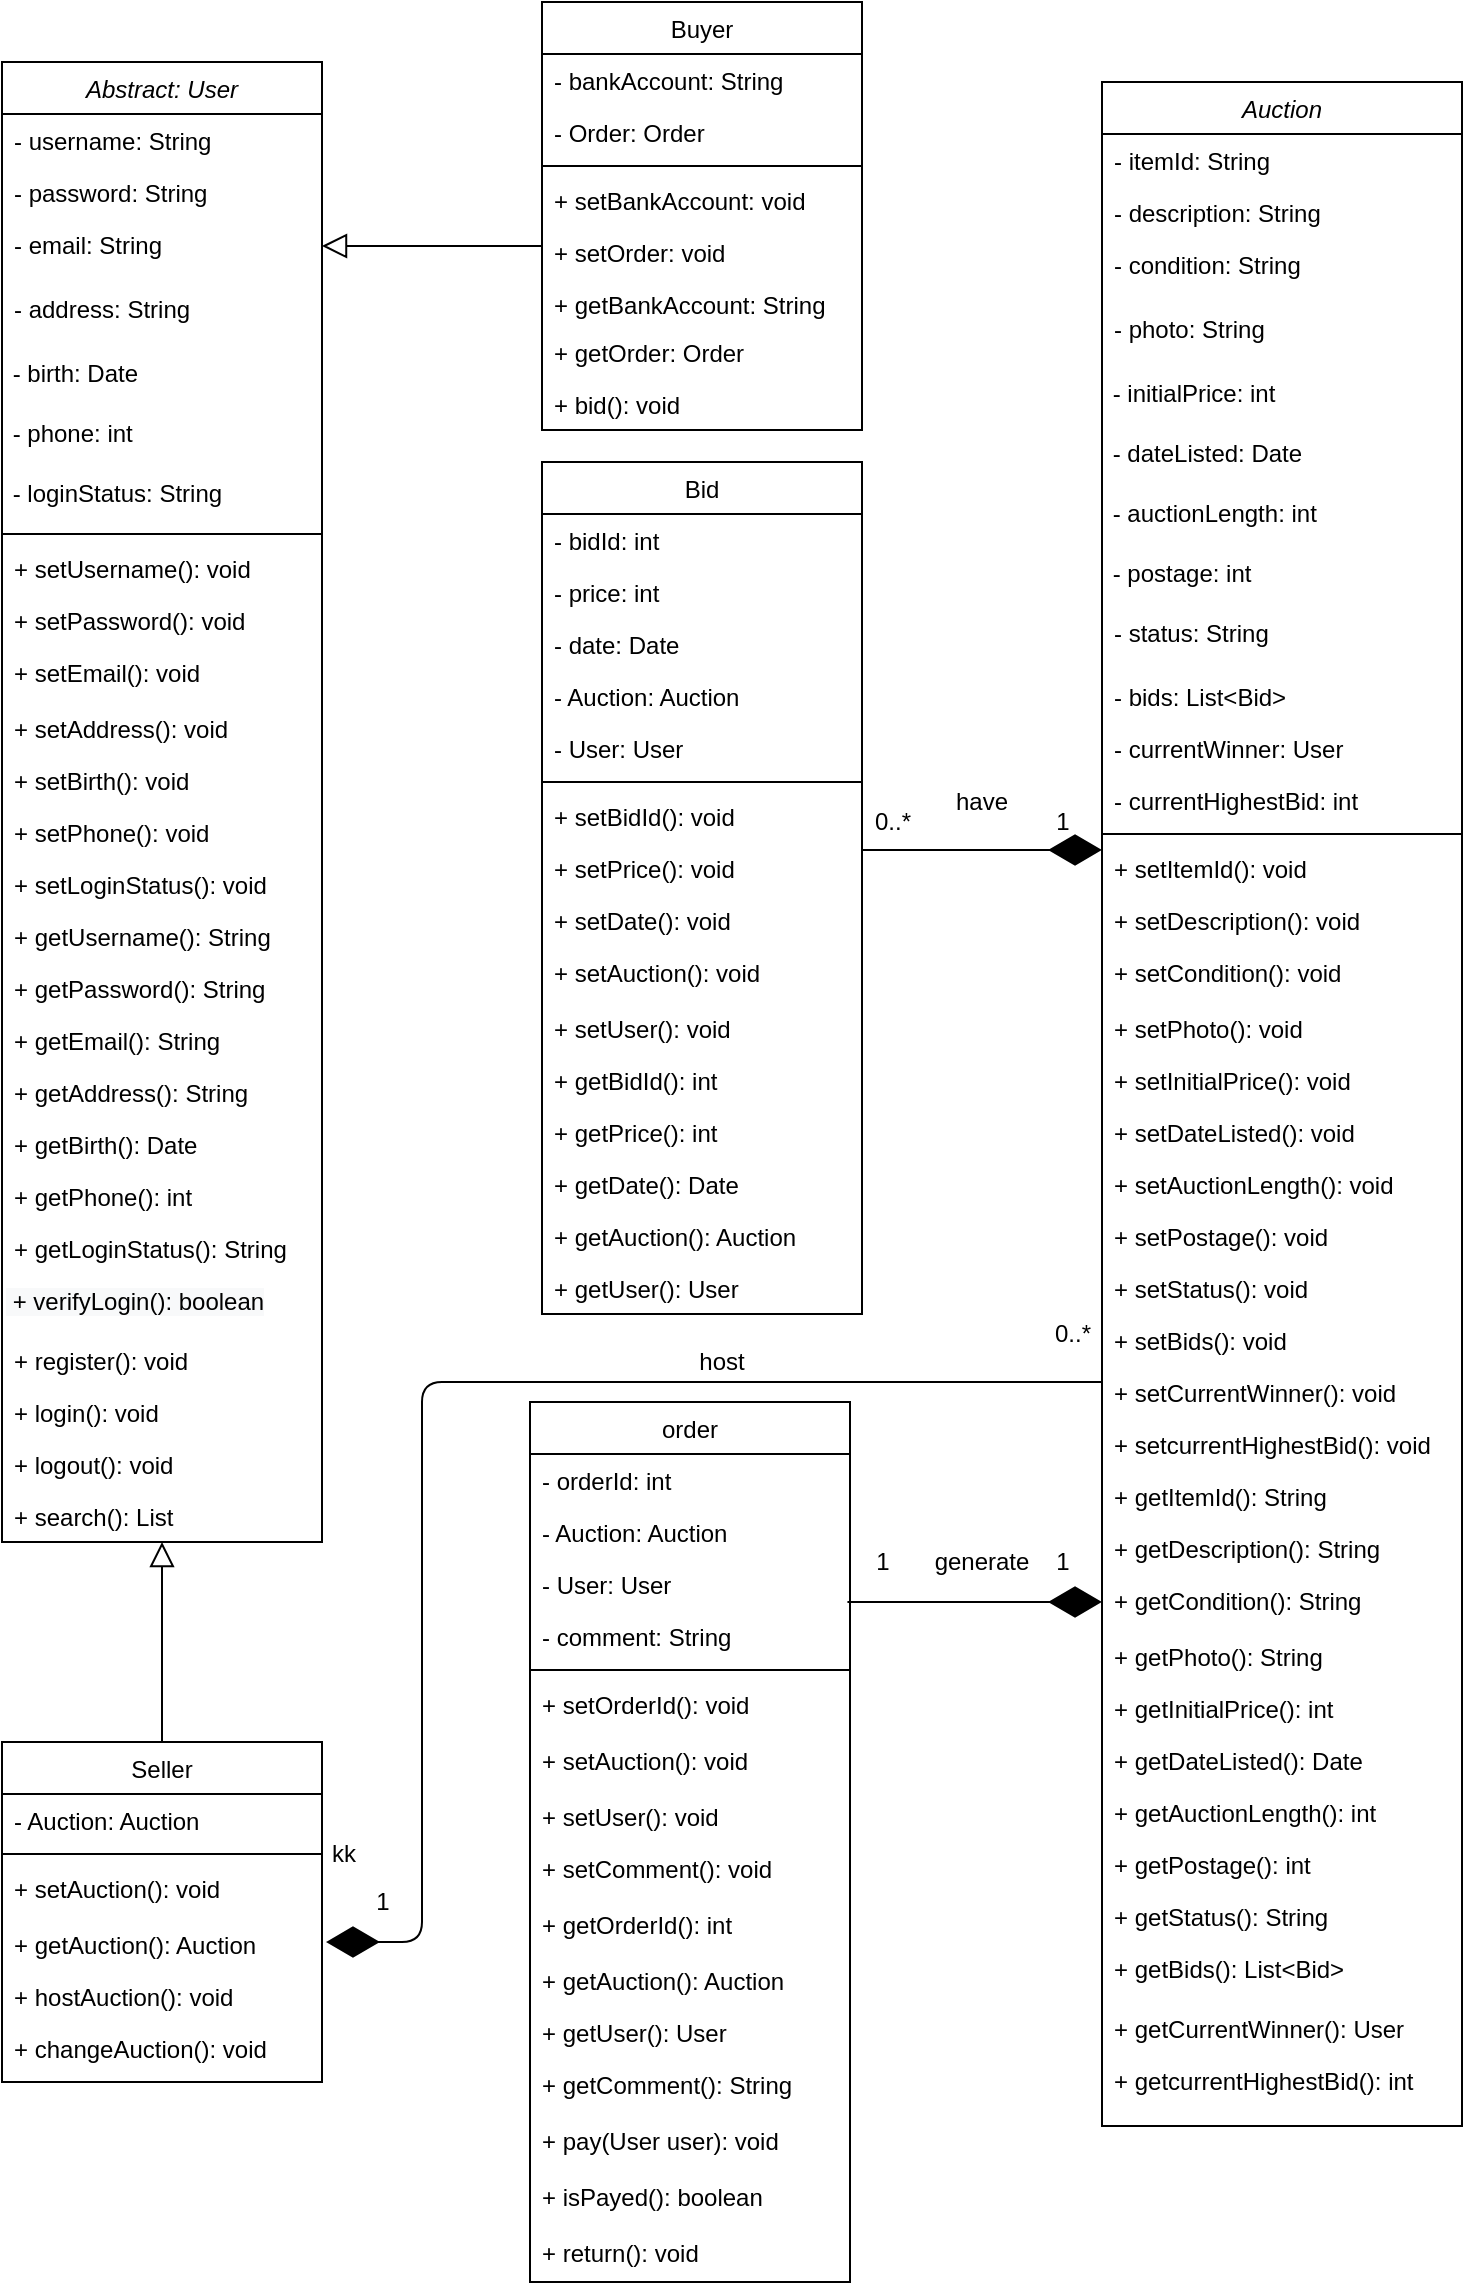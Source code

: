 <mxfile version="13.9.9" type="github">
  <diagram id="C5RBs43oDa-KdzZeNtuy" name="Page-1">
    <mxGraphModel dx="2106" dy="1016" grid="1" gridSize="10" guides="1" tooltips="1" connect="1" arrows="1" fold="1" page="1" pageScale="1" pageWidth="827" pageHeight="1169" math="0" shadow="0">
      <root>
        <mxCell id="WIyWlLk6GJQsqaUBKTNV-0" />
        <mxCell id="WIyWlLk6GJQsqaUBKTNV-1" parent="WIyWlLk6GJQsqaUBKTNV-0" />
        <mxCell id="zkfFHV4jXpPFQw0GAbJ--0" value="Abstract: User" style="swimlane;fontStyle=2;align=center;verticalAlign=top;childLayout=stackLayout;horizontal=1;startSize=26;horizontalStack=0;resizeParent=1;resizeLast=0;collapsible=1;marginBottom=0;rounded=0;shadow=0;strokeWidth=1;" parent="WIyWlLk6GJQsqaUBKTNV-1" vertex="1">
          <mxGeometry x="70" y="50" width="160" height="740" as="geometry">
            <mxRectangle x="170" y="10" width="160" height="26" as="alternateBounds" />
          </mxGeometry>
        </mxCell>
        <mxCell id="zkfFHV4jXpPFQw0GAbJ--1" value="- username: String" style="text;align=left;verticalAlign=top;spacingLeft=4;spacingRight=4;overflow=hidden;rotatable=0;points=[[0,0.5],[1,0.5]];portConstraint=eastwest;" parent="zkfFHV4jXpPFQw0GAbJ--0" vertex="1">
          <mxGeometry y="26" width="160" height="26" as="geometry" />
        </mxCell>
        <mxCell id="zkfFHV4jXpPFQw0GAbJ--2" value="- password: String&#xa;" style="text;align=left;verticalAlign=top;spacingLeft=4;spacingRight=4;overflow=hidden;rotatable=0;points=[[0,0.5],[1,0.5]];portConstraint=eastwest;rounded=0;shadow=0;html=0;" parent="zkfFHV4jXpPFQw0GAbJ--0" vertex="1">
          <mxGeometry y="52" width="160" height="26" as="geometry" />
        </mxCell>
        <mxCell id="zkfFHV4jXpPFQw0GAbJ--3" value="- email: String" style="text;align=left;verticalAlign=top;spacingLeft=4;spacingRight=4;overflow=hidden;rotatable=0;points=[[0,0.5],[1,0.5]];portConstraint=eastwest;rounded=0;shadow=0;html=0;" parent="zkfFHV4jXpPFQw0GAbJ--0" vertex="1">
          <mxGeometry y="78" width="160" height="32" as="geometry" />
        </mxCell>
        <mxCell id="UwclA6iGlrnQya75xPqY-3" value="- address: String" style="text;align=left;verticalAlign=top;spacingLeft=4;spacingRight=4;overflow=hidden;rotatable=0;points=[[0,0.5],[1,0.5]];portConstraint=eastwest;rounded=0;shadow=0;html=0;" parent="zkfFHV4jXpPFQw0GAbJ--0" vertex="1">
          <mxGeometry y="110" width="160" height="32" as="geometry" />
        </mxCell>
        <mxCell id="UwclA6iGlrnQya75xPqY-2" value="&lt;font face=&quot;helvetica&quot;&gt;&amp;nbsp;- birth: Date&lt;/font&gt;" style="text;whiteSpace=wrap;html=1;" parent="zkfFHV4jXpPFQw0GAbJ--0" vertex="1">
          <mxGeometry y="142" width="160" height="30" as="geometry" />
        </mxCell>
        <mxCell id="UwclA6iGlrnQya75xPqY-4" value="&lt;font face=&quot;helvetica&quot;&gt;&amp;nbsp;- phone: int&lt;/font&gt;" style="text;whiteSpace=wrap;html=1;" parent="zkfFHV4jXpPFQw0GAbJ--0" vertex="1">
          <mxGeometry y="172" width="160" height="30" as="geometry" />
        </mxCell>
        <mxCell id="UwclA6iGlrnQya75xPqY-90" value="&lt;font face=&quot;helvetica&quot;&gt;&amp;nbsp;- loginStatus: String&lt;/font&gt;" style="text;whiteSpace=wrap;html=1;" parent="zkfFHV4jXpPFQw0GAbJ--0" vertex="1">
          <mxGeometry y="202" width="160" height="30" as="geometry" />
        </mxCell>
        <mxCell id="zkfFHV4jXpPFQw0GAbJ--4" value="" style="line;html=1;strokeWidth=1;align=left;verticalAlign=middle;spacingTop=-1;spacingLeft=3;spacingRight=3;rotatable=0;labelPosition=right;points=[];portConstraint=eastwest;" parent="zkfFHV4jXpPFQw0GAbJ--0" vertex="1">
          <mxGeometry y="232" width="160" height="8" as="geometry" />
        </mxCell>
        <mxCell id="zkfFHV4jXpPFQw0GAbJ--5" value="+ setUsername(): void" style="text;align=left;verticalAlign=top;spacingLeft=4;spacingRight=4;overflow=hidden;rotatable=0;points=[[0,0.5],[1,0.5]];portConstraint=eastwest;" parent="zkfFHV4jXpPFQw0GAbJ--0" vertex="1">
          <mxGeometry y="240" width="160" height="26" as="geometry" />
        </mxCell>
        <mxCell id="UwclA6iGlrnQya75xPqY-7" value="+ setPassword(): void" style="text;align=left;verticalAlign=top;spacingLeft=4;spacingRight=4;overflow=hidden;rotatable=0;points=[[0,0.5],[1,0.5]];portConstraint=eastwest;" parent="zkfFHV4jXpPFQw0GAbJ--0" vertex="1">
          <mxGeometry y="266" width="160" height="26" as="geometry" />
        </mxCell>
        <mxCell id="UwclA6iGlrnQya75xPqY-8" value="+ setEmail(): void" style="text;align=left;verticalAlign=top;spacingLeft=4;spacingRight=4;overflow=hidden;rotatable=0;points=[[0,0.5],[1,0.5]];portConstraint=eastwest;" parent="zkfFHV4jXpPFQw0GAbJ--0" vertex="1">
          <mxGeometry y="292" width="160" height="28" as="geometry" />
        </mxCell>
        <mxCell id="UwclA6iGlrnQya75xPqY-9" value="+ setAddress(): void" style="text;align=left;verticalAlign=top;spacingLeft=4;spacingRight=4;overflow=hidden;rotatable=0;points=[[0,0.5],[1,0.5]];portConstraint=eastwest;" parent="zkfFHV4jXpPFQw0GAbJ--0" vertex="1">
          <mxGeometry y="320" width="160" height="26" as="geometry" />
        </mxCell>
        <mxCell id="UwclA6iGlrnQya75xPqY-12" value="+ setBirth(): void" style="text;align=left;verticalAlign=top;spacingLeft=4;spacingRight=4;overflow=hidden;rotatable=0;points=[[0,0.5],[1,0.5]];portConstraint=eastwest;" parent="zkfFHV4jXpPFQw0GAbJ--0" vertex="1">
          <mxGeometry y="346" width="160" height="26" as="geometry" />
        </mxCell>
        <mxCell id="UwclA6iGlrnQya75xPqY-13" value="+ setPhone(): void" style="text;align=left;verticalAlign=top;spacingLeft=4;spacingRight=4;overflow=hidden;rotatable=0;points=[[0,0.5],[1,0.5]];portConstraint=eastwest;" parent="zkfFHV4jXpPFQw0GAbJ--0" vertex="1">
          <mxGeometry y="372" width="160" height="26" as="geometry" />
        </mxCell>
        <mxCell id="UwclA6iGlrnQya75xPqY-91" value="+ setLoginStatus(): void" style="text;align=left;verticalAlign=top;spacingLeft=4;spacingRight=4;overflow=hidden;rotatable=0;points=[[0,0.5],[1,0.5]];portConstraint=eastwest;" parent="zkfFHV4jXpPFQw0GAbJ--0" vertex="1">
          <mxGeometry y="398" width="160" height="26" as="geometry" />
        </mxCell>
        <mxCell id="UwclA6iGlrnQya75xPqY-11" value="+ getUsername(): String" style="text;align=left;verticalAlign=top;spacingLeft=4;spacingRight=4;overflow=hidden;rotatable=0;points=[[0,0.5],[1,0.5]];portConstraint=eastwest;" parent="zkfFHV4jXpPFQw0GAbJ--0" vertex="1">
          <mxGeometry y="424" width="160" height="26" as="geometry" />
        </mxCell>
        <mxCell id="UwclA6iGlrnQya75xPqY-10" value="+ getPassword(): String" style="text;align=left;verticalAlign=top;spacingLeft=4;spacingRight=4;overflow=hidden;rotatable=0;points=[[0,0.5],[1,0.5]];portConstraint=eastwest;" parent="zkfFHV4jXpPFQw0GAbJ--0" vertex="1">
          <mxGeometry y="450" width="160" height="26" as="geometry" />
        </mxCell>
        <mxCell id="UwclA6iGlrnQya75xPqY-18" value="+ getEmail(): String" style="text;align=left;verticalAlign=top;spacingLeft=4;spacingRight=4;overflow=hidden;rotatable=0;points=[[0,0.5],[1,0.5]];portConstraint=eastwest;" parent="zkfFHV4jXpPFQw0GAbJ--0" vertex="1">
          <mxGeometry y="476" width="160" height="26" as="geometry" />
        </mxCell>
        <mxCell id="UwclA6iGlrnQya75xPqY-17" value="+ getAddress(): String" style="text;align=left;verticalAlign=top;spacingLeft=4;spacingRight=4;overflow=hidden;rotatable=0;points=[[0,0.5],[1,0.5]];portConstraint=eastwest;" parent="zkfFHV4jXpPFQw0GAbJ--0" vertex="1">
          <mxGeometry y="502" width="160" height="26" as="geometry" />
        </mxCell>
        <mxCell id="UwclA6iGlrnQya75xPqY-16" value="+ getBirth(): Date" style="text;align=left;verticalAlign=top;spacingLeft=4;spacingRight=4;overflow=hidden;rotatable=0;points=[[0,0.5],[1,0.5]];portConstraint=eastwest;" parent="zkfFHV4jXpPFQw0GAbJ--0" vertex="1">
          <mxGeometry y="528" width="160" height="26" as="geometry" />
        </mxCell>
        <mxCell id="UwclA6iGlrnQya75xPqY-15" value="+ getPhone(): int" style="text;align=left;verticalAlign=top;spacingLeft=4;spacingRight=4;overflow=hidden;rotatable=0;points=[[0,0.5],[1,0.5]];portConstraint=eastwest;" parent="zkfFHV4jXpPFQw0GAbJ--0" vertex="1">
          <mxGeometry y="554" width="160" height="26" as="geometry" />
        </mxCell>
        <mxCell id="UwclA6iGlrnQya75xPqY-92" value="+ getLoginStatus(): String" style="text;align=left;verticalAlign=top;spacingLeft=4;spacingRight=4;overflow=hidden;rotatable=0;points=[[0,0.5],[1,0.5]];portConstraint=eastwest;" parent="zkfFHV4jXpPFQw0GAbJ--0" vertex="1">
          <mxGeometry y="580" width="160" height="26" as="geometry" />
        </mxCell>
        <mxCell id="UwclA6iGlrnQya75xPqY-19" value="&lt;span style=&quot;color: rgb(0 , 0 , 0) ; font-family: &amp;#34;helvetica&amp;#34; ; font-size: 12px ; font-style: normal ; font-weight: 400 ; letter-spacing: normal ; text-align: left ; text-indent: 0px ; text-transform: none ; word-spacing: 0px ; background-color: rgb(248 , 249 , 250) ; display: inline ; float: none&quot;&gt;&amp;nbsp;+ verifyLogin(): boolean&lt;/span&gt;" style="text;whiteSpace=wrap;html=1;" parent="zkfFHV4jXpPFQw0GAbJ--0" vertex="1">
          <mxGeometry y="606" width="160" height="30" as="geometry" />
        </mxCell>
        <mxCell id="UwclA6iGlrnQya75xPqY-22" value="+ register(): void" style="text;align=left;verticalAlign=top;spacingLeft=4;spacingRight=4;overflow=hidden;rotatable=0;points=[[0,0.5],[1,0.5]];portConstraint=eastwest;" parent="zkfFHV4jXpPFQw0GAbJ--0" vertex="1">
          <mxGeometry y="636" width="160" height="26" as="geometry" />
        </mxCell>
        <mxCell id="UwclA6iGlrnQya75xPqY-23" value="+ login(): void" style="text;align=left;verticalAlign=top;spacingLeft=4;spacingRight=4;overflow=hidden;rotatable=0;points=[[0,0.5],[1,0.5]];portConstraint=eastwest;" parent="zkfFHV4jXpPFQw0GAbJ--0" vertex="1">
          <mxGeometry y="662" width="160" height="26" as="geometry" />
        </mxCell>
        <mxCell id="Xe3VtJTiZvCKPFmN_5u9-61" value="+ logout(): void" style="text;align=left;verticalAlign=top;spacingLeft=4;spacingRight=4;overflow=hidden;rotatable=0;points=[[0,0.5],[1,0.5]];portConstraint=eastwest;" vertex="1" parent="zkfFHV4jXpPFQw0GAbJ--0">
          <mxGeometry y="688" width="160" height="26" as="geometry" />
        </mxCell>
        <mxCell id="UwclA6iGlrnQya75xPqY-82" value="+ search(): List" style="text;align=left;verticalAlign=top;spacingLeft=4;spacingRight=4;overflow=hidden;rotatable=0;points=[[0,0.5],[1,0.5]];portConstraint=eastwest;" parent="zkfFHV4jXpPFQw0GAbJ--0" vertex="1">
          <mxGeometry y="714" width="160" height="26" as="geometry" />
        </mxCell>
        <mxCell id="zkfFHV4jXpPFQw0GAbJ--6" value="Buyer" style="swimlane;fontStyle=0;align=center;verticalAlign=top;childLayout=stackLayout;horizontal=1;startSize=26;horizontalStack=0;resizeParent=1;resizeLast=0;collapsible=1;marginBottom=0;rounded=0;shadow=0;strokeWidth=1;" parent="WIyWlLk6GJQsqaUBKTNV-1" vertex="1">
          <mxGeometry x="340" y="20" width="160" height="214" as="geometry">
            <mxRectangle x="130" y="380" width="160" height="26" as="alternateBounds" />
          </mxGeometry>
        </mxCell>
        <mxCell id="Xe3VtJTiZvCKPFmN_5u9-1" value="- bankAccount: String" style="text;align=left;verticalAlign=top;spacingLeft=4;spacingRight=4;overflow=hidden;rotatable=0;points=[[0,0.5],[1,0.5]];portConstraint=eastwest;" vertex="1" parent="zkfFHV4jXpPFQw0GAbJ--6">
          <mxGeometry y="26" width="160" height="26" as="geometry" />
        </mxCell>
        <mxCell id="Xe3VtJTiZvCKPFmN_5u9-58" value="- Order: Order" style="text;align=left;verticalAlign=top;spacingLeft=4;spacingRight=4;overflow=hidden;rotatable=0;points=[[0,0.5],[1,0.5]];portConstraint=eastwest;" vertex="1" parent="zkfFHV4jXpPFQw0GAbJ--6">
          <mxGeometry y="52" width="160" height="26" as="geometry" />
        </mxCell>
        <mxCell id="zkfFHV4jXpPFQw0GAbJ--9" value="" style="line;html=1;strokeWidth=1;align=left;verticalAlign=middle;spacingTop=-1;spacingLeft=3;spacingRight=3;rotatable=0;labelPosition=right;points=[];portConstraint=eastwest;" parent="zkfFHV4jXpPFQw0GAbJ--6" vertex="1">
          <mxGeometry y="78" width="160" height="8" as="geometry" />
        </mxCell>
        <mxCell id="Xe3VtJTiZvCKPFmN_5u9-3" value="+ setBankAccount: void" style="text;align=left;verticalAlign=top;spacingLeft=4;spacingRight=4;overflow=hidden;rotatable=0;points=[[0,0.5],[1,0.5]];portConstraint=eastwest;" vertex="1" parent="zkfFHV4jXpPFQw0GAbJ--6">
          <mxGeometry y="86" width="160" height="26" as="geometry" />
        </mxCell>
        <mxCell id="Xe3VtJTiZvCKPFmN_5u9-59" value="+ setOrder: void" style="text;align=left;verticalAlign=top;spacingLeft=4;spacingRight=4;overflow=hidden;rotatable=0;points=[[0,0.5],[1,0.5]];portConstraint=eastwest;" vertex="1" parent="zkfFHV4jXpPFQw0GAbJ--6">
          <mxGeometry y="112" width="160" height="26" as="geometry" />
        </mxCell>
        <mxCell id="Xe3VtJTiZvCKPFmN_5u9-2" value="+ getBankAccount: String" style="text;align=left;verticalAlign=top;spacingLeft=4;spacingRight=4;overflow=hidden;rotatable=0;points=[[0,0.5],[1,0.5]];portConstraint=eastwest;" vertex="1" parent="zkfFHV4jXpPFQw0GAbJ--6">
          <mxGeometry y="138" width="160" height="24" as="geometry" />
        </mxCell>
        <mxCell id="Xe3VtJTiZvCKPFmN_5u9-60" value="+ getOrder: Order" style="text;align=left;verticalAlign=top;spacingLeft=4;spacingRight=4;overflow=hidden;rotatable=0;points=[[0,0.5],[1,0.5]];portConstraint=eastwest;" vertex="1" parent="zkfFHV4jXpPFQw0GAbJ--6">
          <mxGeometry y="162" width="160" height="26" as="geometry" />
        </mxCell>
        <mxCell id="Xe3VtJTiZvCKPFmN_5u9-0" value="+ bid(): void" style="text;align=left;verticalAlign=top;spacingLeft=4;spacingRight=4;overflow=hidden;rotatable=0;points=[[0,0.5],[1,0.5]];portConstraint=eastwest;" vertex="1" parent="zkfFHV4jXpPFQw0GAbJ--6">
          <mxGeometry y="188" width="160" height="26" as="geometry" />
        </mxCell>
        <mxCell id="zkfFHV4jXpPFQw0GAbJ--12" value="" style="endArrow=block;endSize=10;endFill=0;shadow=0;strokeWidth=1;rounded=0;edgeStyle=elbowEdgeStyle;elbow=vertical;" parent="WIyWlLk6GJQsqaUBKTNV-1" source="zkfFHV4jXpPFQw0GAbJ--6" target="zkfFHV4jXpPFQw0GAbJ--0" edge="1">
          <mxGeometry width="160" relative="1" as="geometry">
            <mxPoint x="200" y="203" as="sourcePoint" />
            <mxPoint x="200" y="203" as="targetPoint" />
          </mxGeometry>
        </mxCell>
        <mxCell id="zkfFHV4jXpPFQw0GAbJ--13" value="Seller" style="swimlane;fontStyle=0;align=center;verticalAlign=top;childLayout=stackLayout;horizontal=1;startSize=26;horizontalStack=0;resizeParent=1;resizeLast=0;collapsible=1;marginBottom=0;rounded=0;shadow=0;strokeWidth=1;" parent="WIyWlLk6GJQsqaUBKTNV-1" vertex="1">
          <mxGeometry x="70" y="890" width="160" height="170" as="geometry">
            <mxRectangle x="340" y="380" width="170" height="26" as="alternateBounds" />
          </mxGeometry>
        </mxCell>
        <mxCell id="Xe3VtJTiZvCKPFmN_5u9-64" value="- Auction: Auction" style="text;align=left;verticalAlign=top;spacingLeft=4;spacingRight=4;overflow=hidden;rotatable=0;points=[[0,0.5],[1,0.5]];portConstraint=eastwest;" vertex="1" parent="zkfFHV4jXpPFQw0GAbJ--13">
          <mxGeometry y="26" width="160" height="26" as="geometry" />
        </mxCell>
        <mxCell id="zkfFHV4jXpPFQw0GAbJ--15" value="kk" style="line;html=1;strokeWidth=1;align=left;verticalAlign=middle;spacingTop=-1;spacingLeft=3;spacingRight=3;rotatable=0;labelPosition=right;points=[];portConstraint=eastwest;" parent="zkfFHV4jXpPFQw0GAbJ--13" vertex="1">
          <mxGeometry y="52" width="160" height="8" as="geometry" />
        </mxCell>
        <mxCell id="Xe3VtJTiZvCKPFmN_5u9-65" value="+ setAuction(): void" style="text;align=left;verticalAlign=top;spacingLeft=4;spacingRight=4;overflow=hidden;rotatable=0;points=[[0,0.5],[1,0.5]];portConstraint=eastwest;" vertex="1" parent="zkfFHV4jXpPFQw0GAbJ--13">
          <mxGeometry y="60" width="160" height="28" as="geometry" />
        </mxCell>
        <mxCell id="Xe3VtJTiZvCKPFmN_5u9-66" value="+ getAuction(): Auction" style="text;align=left;verticalAlign=top;spacingLeft=4;spacingRight=4;overflow=hidden;rotatable=0;points=[[0,0.5],[1,0.5]];portConstraint=eastwest;" vertex="1" parent="zkfFHV4jXpPFQw0GAbJ--13">
          <mxGeometry y="88" width="160" height="26" as="geometry" />
        </mxCell>
        <mxCell id="Xe3VtJTiZvCKPFmN_5u9-82" value="+ hostAuction(): void" style="text;align=left;verticalAlign=top;spacingLeft=4;spacingRight=4;overflow=hidden;rotatable=0;points=[[0,0.5],[1,0.5]];portConstraint=eastwest;" vertex="1" parent="zkfFHV4jXpPFQw0GAbJ--13">
          <mxGeometry y="114" width="160" height="26" as="geometry" />
        </mxCell>
        <mxCell id="Xe3VtJTiZvCKPFmN_5u9-83" value="+ changeAuction(): void" style="text;align=left;verticalAlign=top;spacingLeft=4;spacingRight=4;overflow=hidden;rotatable=0;points=[[0,0.5],[1,0.5]];portConstraint=eastwest;" vertex="1" parent="zkfFHV4jXpPFQw0GAbJ--13">
          <mxGeometry y="140" width="160" height="26" as="geometry" />
        </mxCell>
        <mxCell id="zkfFHV4jXpPFQw0GAbJ--16" value="" style="endArrow=block;endSize=10;endFill=0;shadow=0;strokeWidth=1;rounded=0;edgeStyle=elbowEdgeStyle;elbow=vertical;" parent="WIyWlLk6GJQsqaUBKTNV-1" source="zkfFHV4jXpPFQw0GAbJ--13" target="zkfFHV4jXpPFQw0GAbJ--0" edge="1">
          <mxGeometry width="160" relative="1" as="geometry">
            <mxPoint x="210" y="373" as="sourcePoint" />
            <mxPoint x="310" y="271" as="targetPoint" />
          </mxGeometry>
        </mxCell>
        <mxCell id="UwclA6iGlrnQya75xPqY-24" value="Auction" style="swimlane;fontStyle=2;align=center;verticalAlign=top;childLayout=stackLayout;horizontal=1;startSize=26;horizontalStack=0;resizeParent=1;resizeLast=0;collapsible=1;marginBottom=0;rounded=0;shadow=0;strokeWidth=1;" parent="WIyWlLk6GJQsqaUBKTNV-1" vertex="1">
          <mxGeometry x="620" y="60" width="180" height="1022" as="geometry">
            <mxRectangle x="170" y="10" width="160" height="26" as="alternateBounds" />
          </mxGeometry>
        </mxCell>
        <mxCell id="UwclA6iGlrnQya75xPqY-25" value="- itemId: String" style="text;align=left;verticalAlign=top;spacingLeft=4;spacingRight=4;overflow=hidden;rotatable=0;points=[[0,0.5],[1,0.5]];portConstraint=eastwest;" parent="UwclA6iGlrnQya75xPqY-24" vertex="1">
          <mxGeometry y="26" width="180" height="26" as="geometry" />
        </mxCell>
        <mxCell id="UwclA6iGlrnQya75xPqY-26" value="- description: String&#xa;" style="text;align=left;verticalAlign=top;spacingLeft=4;spacingRight=4;overflow=hidden;rotatable=0;points=[[0,0.5],[1,0.5]];portConstraint=eastwest;rounded=0;shadow=0;html=0;" parent="UwclA6iGlrnQya75xPqY-24" vertex="1">
          <mxGeometry y="52" width="180" height="26" as="geometry" />
        </mxCell>
        <mxCell id="UwclA6iGlrnQya75xPqY-27" value="- condition: String" style="text;align=left;verticalAlign=top;spacingLeft=4;spacingRight=4;overflow=hidden;rotatable=0;points=[[0,0.5],[1,0.5]];portConstraint=eastwest;rounded=0;shadow=0;html=0;" parent="UwclA6iGlrnQya75xPqY-24" vertex="1">
          <mxGeometry y="78" width="180" height="32" as="geometry" />
        </mxCell>
        <mxCell id="UwclA6iGlrnQya75xPqY-28" value="- photo: String" style="text;align=left;verticalAlign=top;spacingLeft=4;spacingRight=4;overflow=hidden;rotatable=0;points=[[0,0.5],[1,0.5]];portConstraint=eastwest;rounded=0;shadow=0;html=0;" parent="UwclA6iGlrnQya75xPqY-24" vertex="1">
          <mxGeometry y="110" width="180" height="32" as="geometry" />
        </mxCell>
        <mxCell id="UwclA6iGlrnQya75xPqY-29" value="&lt;font face=&quot;helvetica&quot;&gt;&amp;nbsp;- initialPrice: int&lt;/font&gt;" style="text;whiteSpace=wrap;html=1;" parent="UwclA6iGlrnQya75xPqY-24" vertex="1">
          <mxGeometry y="142" width="180" height="30" as="geometry" />
        </mxCell>
        <mxCell id="UwclA6iGlrnQya75xPqY-30" value="&lt;font face=&quot;helvetica&quot;&gt;&amp;nbsp;- dateListed: Date&lt;/font&gt;" style="text;whiteSpace=wrap;html=1;" parent="UwclA6iGlrnQya75xPqY-24" vertex="1">
          <mxGeometry y="172" width="180" height="30" as="geometry" />
        </mxCell>
        <mxCell id="UwclA6iGlrnQya75xPqY-68" value="&lt;font face=&quot;helvetica&quot;&gt;&amp;nbsp;- auctionLength: int&lt;/font&gt;" style="text;whiteSpace=wrap;html=1;" parent="UwclA6iGlrnQya75xPqY-24" vertex="1">
          <mxGeometry y="202" width="180" height="30" as="geometry" />
        </mxCell>
        <mxCell id="UwclA6iGlrnQya75xPqY-67" value="&lt;font face=&quot;helvetica&quot;&gt;&amp;nbsp;- postage: int&lt;/font&gt;" style="text;whiteSpace=wrap;html=1;" parent="UwclA6iGlrnQya75xPqY-24" vertex="1">
          <mxGeometry y="232" width="180" height="30" as="geometry" />
        </mxCell>
        <mxCell id="UwclA6iGlrnQya75xPqY-69" value="- status: String" style="text;align=left;verticalAlign=top;spacingLeft=4;spacingRight=4;overflow=hidden;rotatable=0;points=[[0,0.5],[1,0.5]];portConstraint=eastwest;rounded=0;shadow=0;html=0;" parent="UwclA6iGlrnQya75xPqY-24" vertex="1">
          <mxGeometry y="262" width="180" height="32" as="geometry" />
        </mxCell>
        <mxCell id="Xe3VtJTiZvCKPFmN_5u9-35" value="- bids: List&lt;Bid&gt;" style="text;align=left;verticalAlign=top;spacingLeft=4;spacingRight=4;overflow=hidden;rotatable=0;points=[[0,0.5],[1,0.5]];portConstraint=eastwest;" vertex="1" parent="UwclA6iGlrnQya75xPqY-24">
          <mxGeometry y="294" width="180" height="26" as="geometry" />
        </mxCell>
        <mxCell id="Xe3VtJTiZvCKPFmN_5u9-71" value="- currentWinner: User" style="text;align=left;verticalAlign=top;spacingLeft=4;spacingRight=4;overflow=hidden;rotatable=0;points=[[0,0.5],[1,0.5]];portConstraint=eastwest;" vertex="1" parent="UwclA6iGlrnQya75xPqY-24">
          <mxGeometry y="320" width="180" height="26" as="geometry" />
        </mxCell>
        <mxCell id="Xe3VtJTiZvCKPFmN_5u9-72" value="- currentHighestBid: int" style="text;align=left;verticalAlign=top;spacingLeft=4;spacingRight=4;overflow=hidden;rotatable=0;points=[[0,0.5],[1,0.5]];portConstraint=eastwest;" vertex="1" parent="UwclA6iGlrnQya75xPqY-24">
          <mxGeometry y="346" width="180" height="26" as="geometry" />
        </mxCell>
        <mxCell id="UwclA6iGlrnQya75xPqY-31" value="" style="line;html=1;strokeWidth=1;align=left;verticalAlign=middle;spacingTop=-1;spacingLeft=3;spacingRight=3;rotatable=0;labelPosition=right;points=[];portConstraint=eastwest;" parent="UwclA6iGlrnQya75xPqY-24" vertex="1">
          <mxGeometry y="372" width="180" height="8" as="geometry" />
        </mxCell>
        <mxCell id="UwclA6iGlrnQya75xPqY-32" value="+ setItemId(): void" style="text;align=left;verticalAlign=top;spacingLeft=4;spacingRight=4;overflow=hidden;rotatable=0;points=[[0,0.5],[1,0.5]];portConstraint=eastwest;" parent="UwclA6iGlrnQya75xPqY-24" vertex="1">
          <mxGeometry y="380" width="180" height="26" as="geometry" />
        </mxCell>
        <mxCell id="UwclA6iGlrnQya75xPqY-33" value="+ setDescription(): void" style="text;align=left;verticalAlign=top;spacingLeft=4;spacingRight=4;overflow=hidden;rotatable=0;points=[[0,0.5],[1,0.5]];portConstraint=eastwest;" parent="UwclA6iGlrnQya75xPqY-24" vertex="1">
          <mxGeometry y="406" width="180" height="26" as="geometry" />
        </mxCell>
        <mxCell id="UwclA6iGlrnQya75xPqY-34" value="+ setCondition(): void" style="text;align=left;verticalAlign=top;spacingLeft=4;spacingRight=4;overflow=hidden;rotatable=0;points=[[0,0.5],[1,0.5]];portConstraint=eastwest;" parent="UwclA6iGlrnQya75xPqY-24" vertex="1">
          <mxGeometry y="432" width="180" height="28" as="geometry" />
        </mxCell>
        <mxCell id="UwclA6iGlrnQya75xPqY-35" value="+ setPhoto(): void&#xa;" style="text;align=left;verticalAlign=top;spacingLeft=4;spacingRight=4;overflow=hidden;rotatable=0;points=[[0,0.5],[1,0.5]];portConstraint=eastwest;" parent="UwclA6iGlrnQya75xPqY-24" vertex="1">
          <mxGeometry y="460" width="180" height="26" as="geometry" />
        </mxCell>
        <mxCell id="UwclA6iGlrnQya75xPqY-36" value="+ setInitialPrice(): void" style="text;align=left;verticalAlign=top;spacingLeft=4;spacingRight=4;overflow=hidden;rotatable=0;points=[[0,0.5],[1,0.5]];portConstraint=eastwest;" parent="UwclA6iGlrnQya75xPqY-24" vertex="1">
          <mxGeometry y="486" width="180" height="26" as="geometry" />
        </mxCell>
        <mxCell id="UwclA6iGlrnQya75xPqY-37" value="+ setDateListed(): void" style="text;align=left;verticalAlign=top;spacingLeft=4;spacingRight=4;overflow=hidden;rotatable=0;points=[[0,0.5],[1,0.5]];portConstraint=eastwest;" parent="UwclA6iGlrnQya75xPqY-24" vertex="1">
          <mxGeometry y="512" width="180" height="26" as="geometry" />
        </mxCell>
        <mxCell id="UwclA6iGlrnQya75xPqY-38" value="+ setAuctionLength(): void" style="text;align=left;verticalAlign=top;spacingLeft=4;spacingRight=4;overflow=hidden;rotatable=0;points=[[0,0.5],[1,0.5]];portConstraint=eastwest;" parent="UwclA6iGlrnQya75xPqY-24" vertex="1">
          <mxGeometry y="538" width="180" height="26" as="geometry" />
        </mxCell>
        <mxCell id="UwclA6iGlrnQya75xPqY-39" value="+ setPostage(): void" style="text;align=left;verticalAlign=top;spacingLeft=4;spacingRight=4;overflow=hidden;rotatable=0;points=[[0,0.5],[1,0.5]];portConstraint=eastwest;" parent="UwclA6iGlrnQya75xPqY-24" vertex="1">
          <mxGeometry y="564" width="180" height="26" as="geometry" />
        </mxCell>
        <mxCell id="UwclA6iGlrnQya75xPqY-40" value="+ setStatus(): void" style="text;align=left;verticalAlign=top;spacingLeft=4;spacingRight=4;overflow=hidden;rotatable=0;points=[[0,0.5],[1,0.5]];portConstraint=eastwest;" parent="UwclA6iGlrnQya75xPqY-24" vertex="1">
          <mxGeometry y="590" width="180" height="26" as="geometry" />
        </mxCell>
        <mxCell id="Xe3VtJTiZvCKPFmN_5u9-36" value="+ setBids(): void" style="text;align=left;verticalAlign=top;spacingLeft=4;spacingRight=4;overflow=hidden;rotatable=0;points=[[0,0.5],[1,0.5]];portConstraint=eastwest;" vertex="1" parent="UwclA6iGlrnQya75xPqY-24">
          <mxGeometry y="616" width="180" height="26" as="geometry" />
        </mxCell>
        <mxCell id="Xe3VtJTiZvCKPFmN_5u9-73" value="+ setCurrentWinner(): void" style="text;align=left;verticalAlign=top;spacingLeft=4;spacingRight=4;overflow=hidden;rotatable=0;points=[[0,0.5],[1,0.5]];portConstraint=eastwest;" vertex="1" parent="UwclA6iGlrnQya75xPqY-24">
          <mxGeometry y="642" width="180" height="26" as="geometry" />
        </mxCell>
        <mxCell id="Xe3VtJTiZvCKPFmN_5u9-74" value="+ setcurrentHighestBid(): void" style="text;align=left;verticalAlign=top;spacingLeft=4;spacingRight=4;overflow=hidden;rotatable=0;points=[[0,0.5],[1,0.5]];portConstraint=eastwest;" vertex="1" parent="UwclA6iGlrnQya75xPqY-24">
          <mxGeometry y="668" width="180" height="26" as="geometry" />
        </mxCell>
        <mxCell id="UwclA6iGlrnQya75xPqY-72" value="+ getItemId(): String" style="text;align=left;verticalAlign=top;spacingLeft=4;spacingRight=4;overflow=hidden;rotatable=0;points=[[0,0.5],[1,0.5]];portConstraint=eastwest;" parent="UwclA6iGlrnQya75xPqY-24" vertex="1">
          <mxGeometry y="694" width="180" height="26" as="geometry" />
        </mxCell>
        <mxCell id="UwclA6iGlrnQya75xPqY-73" value="+ getDescription(): String" style="text;align=left;verticalAlign=top;spacingLeft=4;spacingRight=4;overflow=hidden;rotatable=0;points=[[0,0.5],[1,0.5]];portConstraint=eastwest;" parent="UwclA6iGlrnQya75xPqY-24" vertex="1">
          <mxGeometry y="720" width="180" height="26" as="geometry" />
        </mxCell>
        <mxCell id="UwclA6iGlrnQya75xPqY-74" value="+ getCondition(): String" style="text;align=left;verticalAlign=top;spacingLeft=4;spacingRight=4;overflow=hidden;rotatable=0;points=[[0,0.5],[1,0.5]];portConstraint=eastwest;" parent="UwclA6iGlrnQya75xPqY-24" vertex="1">
          <mxGeometry y="746" width="180" height="28" as="geometry" />
        </mxCell>
        <mxCell id="UwclA6iGlrnQya75xPqY-75" value="+ getPhoto(): String" style="text;align=left;verticalAlign=top;spacingLeft=4;spacingRight=4;overflow=hidden;rotatable=0;points=[[0,0.5],[1,0.5]];portConstraint=eastwest;" parent="UwclA6iGlrnQya75xPqY-24" vertex="1">
          <mxGeometry y="774" width="180" height="26" as="geometry" />
        </mxCell>
        <mxCell id="UwclA6iGlrnQya75xPqY-77" value="+ getInitialPrice(): int" style="text;align=left;verticalAlign=top;spacingLeft=4;spacingRight=4;overflow=hidden;rotatable=0;points=[[0,0.5],[1,0.5]];portConstraint=eastwest;" parent="UwclA6iGlrnQya75xPqY-24" vertex="1">
          <mxGeometry y="800" width="180" height="26" as="geometry" />
        </mxCell>
        <mxCell id="UwclA6iGlrnQya75xPqY-78" value="+ getDateListed(): Date" style="text;align=left;verticalAlign=top;spacingLeft=4;spacingRight=4;overflow=hidden;rotatable=0;points=[[0,0.5],[1,0.5]];portConstraint=eastwest;" parent="UwclA6iGlrnQya75xPqY-24" vertex="1">
          <mxGeometry y="826" width="180" height="26" as="geometry" />
        </mxCell>
        <mxCell id="UwclA6iGlrnQya75xPqY-79" value="+ getAuctionLength(): int" style="text;align=left;verticalAlign=top;spacingLeft=4;spacingRight=4;overflow=hidden;rotatable=0;points=[[0,0.5],[1,0.5]];portConstraint=eastwest;" parent="UwclA6iGlrnQya75xPqY-24" vertex="1">
          <mxGeometry y="852" width="180" height="26" as="geometry" />
        </mxCell>
        <mxCell id="UwclA6iGlrnQya75xPqY-80" value="+ getPostage(): int" style="text;align=left;verticalAlign=top;spacingLeft=4;spacingRight=4;overflow=hidden;rotatable=0;points=[[0,0.5],[1,0.5]];portConstraint=eastwest;" parent="UwclA6iGlrnQya75xPqY-24" vertex="1">
          <mxGeometry y="878" width="180" height="26" as="geometry" />
        </mxCell>
        <mxCell id="UwclA6iGlrnQya75xPqY-81" value="+ getStatus(): String" style="text;align=left;verticalAlign=top;spacingLeft=4;spacingRight=4;overflow=hidden;rotatable=0;points=[[0,0.5],[1,0.5]];portConstraint=eastwest;" parent="UwclA6iGlrnQya75xPqY-24" vertex="1">
          <mxGeometry y="904" width="180" height="26" as="geometry" />
        </mxCell>
        <mxCell id="Xe3VtJTiZvCKPFmN_5u9-38" value="+ getBids(): List&lt;Bid&gt;" style="text;align=left;verticalAlign=top;spacingLeft=4;spacingRight=4;overflow=hidden;rotatable=0;points=[[0,0.5],[1,0.5]];portConstraint=eastwest;" vertex="1" parent="UwclA6iGlrnQya75xPqY-24">
          <mxGeometry y="930" width="180" height="30" as="geometry" />
        </mxCell>
        <mxCell id="Xe3VtJTiZvCKPFmN_5u9-78" value="+ getCurrentWinner(): User" style="text;align=left;verticalAlign=top;spacingLeft=4;spacingRight=4;overflow=hidden;rotatable=0;points=[[0,0.5],[1,0.5]];portConstraint=eastwest;" vertex="1" parent="UwclA6iGlrnQya75xPqY-24">
          <mxGeometry y="960" width="180" height="26" as="geometry" />
        </mxCell>
        <mxCell id="Xe3VtJTiZvCKPFmN_5u9-79" value="+ getcurrentHighestBid(): int" style="text;align=left;verticalAlign=top;spacingLeft=4;spacingRight=4;overflow=hidden;rotatable=0;points=[[0,0.5],[1,0.5]];portConstraint=eastwest;" vertex="1" parent="UwclA6iGlrnQya75xPqY-24">
          <mxGeometry y="986" width="180" height="26" as="geometry" />
        </mxCell>
        <mxCell id="UwclA6iGlrnQya75xPqY-48" value="order" style="swimlane;fontStyle=0;align=center;verticalAlign=top;childLayout=stackLayout;horizontal=1;startSize=26;horizontalStack=0;resizeParent=1;resizeLast=0;collapsible=1;marginBottom=0;rounded=0;shadow=0;strokeWidth=1;" parent="WIyWlLk6GJQsqaUBKTNV-1" vertex="1">
          <mxGeometry x="334" y="720" width="160" height="440" as="geometry">
            <mxRectangle x="130" y="380" width="160" height="26" as="alternateBounds" />
          </mxGeometry>
        </mxCell>
        <mxCell id="Xe3VtJTiZvCKPFmN_5u9-46" value="- orderId: int" style="text;align=left;verticalAlign=top;spacingLeft=4;spacingRight=4;overflow=hidden;rotatable=0;points=[[0,0.5],[1,0.5]];portConstraint=eastwest;" vertex="1" parent="UwclA6iGlrnQya75xPqY-48">
          <mxGeometry y="26" width="160" height="26" as="geometry" />
        </mxCell>
        <mxCell id="Xe3VtJTiZvCKPFmN_5u9-39" value="- Auction: Auction" style="text;align=left;verticalAlign=top;spacingLeft=4;spacingRight=4;overflow=hidden;rotatable=0;points=[[0,0.5],[1,0.5]];portConstraint=eastwest;" vertex="1" parent="UwclA6iGlrnQya75xPqY-48">
          <mxGeometry y="52" width="160" height="26" as="geometry" />
        </mxCell>
        <mxCell id="Xe3VtJTiZvCKPFmN_5u9-40" value="- User: User" style="text;align=left;verticalAlign=top;spacingLeft=4;spacingRight=4;overflow=hidden;rotatable=0;points=[[0,0.5],[1,0.5]];portConstraint=eastwest;" vertex="1" parent="UwclA6iGlrnQya75xPqY-48">
          <mxGeometry y="78" width="160" height="26" as="geometry" />
        </mxCell>
        <mxCell id="Xe3VtJTiZvCKPFmN_5u9-49" value="- comment: String" style="text;align=left;verticalAlign=top;spacingLeft=4;spacingRight=4;overflow=hidden;rotatable=0;points=[[0,0.5],[1,0.5]];portConstraint=eastwest;" vertex="1" parent="UwclA6iGlrnQya75xPqY-48">
          <mxGeometry y="104" width="160" height="26" as="geometry" />
        </mxCell>
        <mxCell id="UwclA6iGlrnQya75xPqY-51" value="" style="line;html=1;strokeWidth=1;align=left;verticalAlign=middle;spacingTop=-1;spacingLeft=3;spacingRight=3;rotatable=0;labelPosition=right;points=[];portConstraint=eastwest;" parent="UwclA6iGlrnQya75xPqY-48" vertex="1">
          <mxGeometry y="130" width="160" height="8" as="geometry" />
        </mxCell>
        <mxCell id="Xe3VtJTiZvCKPFmN_5u9-47" value="+ setOrderId(): void" style="text;align=left;verticalAlign=top;spacingLeft=4;spacingRight=4;overflow=hidden;rotatable=0;points=[[0,0.5],[1,0.5]];portConstraint=eastwest;" vertex="1" parent="UwclA6iGlrnQya75xPqY-48">
          <mxGeometry y="138" width="160" height="28" as="geometry" />
        </mxCell>
        <mxCell id="Xe3VtJTiZvCKPFmN_5u9-41" value="+ setAuction(): void" style="text;align=left;verticalAlign=top;spacingLeft=4;spacingRight=4;overflow=hidden;rotatable=0;points=[[0,0.5],[1,0.5]];portConstraint=eastwest;" vertex="1" parent="UwclA6iGlrnQya75xPqY-48">
          <mxGeometry y="166" width="160" height="28" as="geometry" />
        </mxCell>
        <mxCell id="Xe3VtJTiZvCKPFmN_5u9-42" value="+ setUser(): void" style="text;align=left;verticalAlign=top;spacingLeft=4;spacingRight=4;overflow=hidden;rotatable=0;points=[[0,0.5],[1,0.5]];portConstraint=eastwest;" vertex="1" parent="UwclA6iGlrnQya75xPqY-48">
          <mxGeometry y="194" width="160" height="26" as="geometry" />
        </mxCell>
        <mxCell id="Xe3VtJTiZvCKPFmN_5u9-50" value="+ setComment(): void" style="text;align=left;verticalAlign=top;spacingLeft=4;spacingRight=4;overflow=hidden;rotatable=0;points=[[0,0.5],[1,0.5]];portConstraint=eastwest;" vertex="1" parent="UwclA6iGlrnQya75xPqY-48">
          <mxGeometry y="220" width="160" height="28" as="geometry" />
        </mxCell>
        <mxCell id="Xe3VtJTiZvCKPFmN_5u9-48" value="+ getOrderId(): int" style="text;align=left;verticalAlign=top;spacingLeft=4;spacingRight=4;overflow=hidden;rotatable=0;points=[[0,0.5],[1,0.5]];portConstraint=eastwest;" vertex="1" parent="UwclA6iGlrnQya75xPqY-48">
          <mxGeometry y="248" width="160" height="28" as="geometry" />
        </mxCell>
        <mxCell id="Xe3VtJTiZvCKPFmN_5u9-43" value="+ getAuction(): Auction" style="text;align=left;verticalAlign=top;spacingLeft=4;spacingRight=4;overflow=hidden;rotatable=0;points=[[0,0.5],[1,0.5]];portConstraint=eastwest;" vertex="1" parent="UwclA6iGlrnQya75xPqY-48">
          <mxGeometry y="276" width="160" height="26" as="geometry" />
        </mxCell>
        <mxCell id="Xe3VtJTiZvCKPFmN_5u9-44" value="+ getUser(): User" style="text;align=left;verticalAlign=top;spacingLeft=4;spacingRight=4;overflow=hidden;rotatable=0;points=[[0,0.5],[1,0.5]];portConstraint=eastwest;" vertex="1" parent="UwclA6iGlrnQya75xPqY-48">
          <mxGeometry y="302" width="160" height="26" as="geometry" />
        </mxCell>
        <mxCell id="Xe3VtJTiZvCKPFmN_5u9-51" value="+ getComment(): String" style="text;align=left;verticalAlign=top;spacingLeft=4;spacingRight=4;overflow=hidden;rotatable=0;points=[[0,0.5],[1,0.5]];portConstraint=eastwest;" vertex="1" parent="UwclA6iGlrnQya75xPqY-48">
          <mxGeometry y="328" width="160" height="28" as="geometry" />
        </mxCell>
        <mxCell id="Xe3VtJTiZvCKPFmN_5u9-45" value="+ pay(User user): void&#xa;" style="text;align=left;verticalAlign=top;spacingLeft=4;spacingRight=4;overflow=hidden;rotatable=0;points=[[0,0.5],[1,0.5]];portConstraint=eastwest;" vertex="1" parent="UwclA6iGlrnQya75xPqY-48">
          <mxGeometry y="356" width="160" height="28" as="geometry" />
        </mxCell>
        <mxCell id="Xe3VtJTiZvCKPFmN_5u9-52" value="+ isPayed(): boolean&#xa;" style="text;align=left;verticalAlign=top;spacingLeft=4;spacingRight=4;overflow=hidden;rotatable=0;points=[[0,0.5],[1,0.5]];portConstraint=eastwest;" vertex="1" parent="UwclA6iGlrnQya75xPqY-48">
          <mxGeometry y="384" width="160" height="28" as="geometry" />
        </mxCell>
        <mxCell id="Xe3VtJTiZvCKPFmN_5u9-53" value="+ return(): void" style="text;align=left;verticalAlign=top;spacingLeft=4;spacingRight=4;overflow=hidden;rotatable=0;points=[[0,0.5],[1,0.5]];portConstraint=eastwest;" vertex="1" parent="UwclA6iGlrnQya75xPqY-48">
          <mxGeometry y="412" width="160" height="28" as="geometry" />
        </mxCell>
        <mxCell id="UwclA6iGlrnQya75xPqY-54" value="Bid" style="swimlane;fontStyle=0;align=center;verticalAlign=top;childLayout=stackLayout;horizontal=1;startSize=26;horizontalStack=0;resizeParent=1;resizeLast=0;collapsible=1;marginBottom=0;rounded=0;shadow=0;strokeWidth=1;" parent="WIyWlLk6GJQsqaUBKTNV-1" vertex="1">
          <mxGeometry x="340" y="250" width="160" height="426" as="geometry">
            <mxRectangle x="130" y="380" width="160" height="26" as="alternateBounds" />
          </mxGeometry>
        </mxCell>
        <mxCell id="UwclA6iGlrnQya75xPqY-83" value="- bidId: int" style="text;align=left;verticalAlign=top;spacingLeft=4;spacingRight=4;overflow=hidden;rotatable=0;points=[[0,0.5],[1,0.5]];portConstraint=eastwest;" parent="UwclA6iGlrnQya75xPqY-54" vertex="1">
          <mxGeometry y="26" width="160" height="26" as="geometry" />
        </mxCell>
        <mxCell id="UwclA6iGlrnQya75xPqY-84" value="- price: int" style="text;align=left;verticalAlign=top;spacingLeft=4;spacingRight=4;overflow=hidden;rotatable=0;points=[[0,0.5],[1,0.5]];portConstraint=eastwest;" parent="UwclA6iGlrnQya75xPqY-54" vertex="1">
          <mxGeometry y="52" width="160" height="26" as="geometry" />
        </mxCell>
        <mxCell id="Xe3VtJTiZvCKPFmN_5u9-27" value="- date: Date" style="text;align=left;verticalAlign=top;spacingLeft=4;spacingRight=4;overflow=hidden;rotatable=0;points=[[0,0.5],[1,0.5]];portConstraint=eastwest;" vertex="1" parent="UwclA6iGlrnQya75xPqY-54">
          <mxGeometry y="78" width="160" height="26" as="geometry" />
        </mxCell>
        <mxCell id="Xe3VtJTiZvCKPFmN_5u9-28" value="- Auction: Auction" style="text;align=left;verticalAlign=top;spacingLeft=4;spacingRight=4;overflow=hidden;rotatable=0;points=[[0,0.5],[1,0.5]];portConstraint=eastwest;" vertex="1" parent="UwclA6iGlrnQya75xPqY-54">
          <mxGeometry y="104" width="160" height="26" as="geometry" />
        </mxCell>
        <mxCell id="Xe3VtJTiZvCKPFmN_5u9-29" value="- User: User" style="text;align=left;verticalAlign=top;spacingLeft=4;spacingRight=4;overflow=hidden;rotatable=0;points=[[0,0.5],[1,0.5]];portConstraint=eastwest;" vertex="1" parent="UwclA6iGlrnQya75xPqY-54">
          <mxGeometry y="130" width="160" height="26" as="geometry" />
        </mxCell>
        <mxCell id="UwclA6iGlrnQya75xPqY-57" value="" style="line;html=1;strokeWidth=1;align=left;verticalAlign=middle;spacingTop=-1;spacingLeft=3;spacingRight=3;rotatable=0;labelPosition=right;points=[];portConstraint=eastwest;" parent="UwclA6iGlrnQya75xPqY-54" vertex="1">
          <mxGeometry y="156" width="160" height="8" as="geometry" />
        </mxCell>
        <mxCell id="UwclA6iGlrnQya75xPqY-85" value="+ setBidId(): void" style="text;align=left;verticalAlign=top;spacingLeft=4;spacingRight=4;overflow=hidden;rotatable=0;points=[[0,0.5],[1,0.5]];portConstraint=eastwest;" parent="UwclA6iGlrnQya75xPqY-54" vertex="1">
          <mxGeometry y="164" width="160" height="26" as="geometry" />
        </mxCell>
        <mxCell id="UwclA6iGlrnQya75xPqY-86" value="+ setPrice(): void" style="text;align=left;verticalAlign=top;spacingLeft=4;spacingRight=4;overflow=hidden;rotatable=0;points=[[0,0.5],[1,0.5]];portConstraint=eastwest;" parent="UwclA6iGlrnQya75xPqY-54" vertex="1">
          <mxGeometry y="190" width="160" height="26" as="geometry" />
        </mxCell>
        <mxCell id="UwclA6iGlrnQya75xPqY-87" value="+ setDate(): void" style="text;align=left;verticalAlign=top;spacingLeft=4;spacingRight=4;overflow=hidden;rotatable=0;points=[[0,0.5],[1,0.5]];portConstraint=eastwest;" parent="UwclA6iGlrnQya75xPqY-54" vertex="1">
          <mxGeometry y="216" width="160" height="26" as="geometry" />
        </mxCell>
        <mxCell id="UwclA6iGlrnQya75xPqY-88" value="+ setAuction(): void" style="text;align=left;verticalAlign=top;spacingLeft=4;spacingRight=4;overflow=hidden;rotatable=0;points=[[0,0.5],[1,0.5]];portConstraint=eastwest;" parent="UwclA6iGlrnQya75xPqY-54" vertex="1">
          <mxGeometry y="242" width="160" height="28" as="geometry" />
        </mxCell>
        <mxCell id="UwclA6iGlrnQya75xPqY-89" value="+ setUser(): void" style="text;align=left;verticalAlign=top;spacingLeft=4;spacingRight=4;overflow=hidden;rotatable=0;points=[[0,0.5],[1,0.5]];portConstraint=eastwest;" parent="UwclA6iGlrnQya75xPqY-54" vertex="1">
          <mxGeometry y="270" width="160" height="26" as="geometry" />
        </mxCell>
        <mxCell id="Xe3VtJTiZvCKPFmN_5u9-30" value="+ getBidId(): int" style="text;align=left;verticalAlign=top;spacingLeft=4;spacingRight=4;overflow=hidden;rotatable=0;points=[[0,0.5],[1,0.5]];portConstraint=eastwest;" vertex="1" parent="UwclA6iGlrnQya75xPqY-54">
          <mxGeometry y="296" width="160" height="26" as="geometry" />
        </mxCell>
        <mxCell id="Xe3VtJTiZvCKPFmN_5u9-31" value="+ getPrice(): int" style="text;align=left;verticalAlign=top;spacingLeft=4;spacingRight=4;overflow=hidden;rotatable=0;points=[[0,0.5],[1,0.5]];portConstraint=eastwest;" vertex="1" parent="UwclA6iGlrnQya75xPqY-54">
          <mxGeometry y="322" width="160" height="26" as="geometry" />
        </mxCell>
        <mxCell id="Xe3VtJTiZvCKPFmN_5u9-32" value="+ getDate(): Date" style="text;align=left;verticalAlign=top;spacingLeft=4;spacingRight=4;overflow=hidden;rotatable=0;points=[[0,0.5],[1,0.5]];portConstraint=eastwest;" vertex="1" parent="UwclA6iGlrnQya75xPqY-54">
          <mxGeometry y="348" width="160" height="26" as="geometry" />
        </mxCell>
        <mxCell id="Xe3VtJTiZvCKPFmN_5u9-33" value="+ getAuction(): Auction" style="text;align=left;verticalAlign=top;spacingLeft=4;spacingRight=4;overflow=hidden;rotatable=0;points=[[0,0.5],[1,0.5]];portConstraint=eastwest;" vertex="1" parent="UwclA6iGlrnQya75xPqY-54">
          <mxGeometry y="374" width="160" height="26" as="geometry" />
        </mxCell>
        <mxCell id="Xe3VtJTiZvCKPFmN_5u9-34" value="+ getUser(): User" style="text;align=left;verticalAlign=top;spacingLeft=4;spacingRight=4;overflow=hidden;rotatable=0;points=[[0,0.5],[1,0.5]];portConstraint=eastwest;" vertex="1" parent="UwclA6iGlrnQya75xPqY-54">
          <mxGeometry y="400" width="160" height="26" as="geometry" />
        </mxCell>
        <mxCell id="Xe3VtJTiZvCKPFmN_5u9-17" value="" style="endArrow=diamondThin;endFill=1;endSize=24;html=1;" edge="1" parent="WIyWlLk6GJQsqaUBKTNV-1">
          <mxGeometry width="160" relative="1" as="geometry">
            <mxPoint x="500" y="444" as="sourcePoint" />
            <mxPoint x="620" y="444" as="targetPoint" />
          </mxGeometry>
        </mxCell>
        <mxCell id="Xe3VtJTiZvCKPFmN_5u9-24" value="1" style="text;html=1;align=center;verticalAlign=middle;resizable=0;points=[];autosize=1;" vertex="1" parent="WIyWlLk6GJQsqaUBKTNV-1">
          <mxGeometry x="590" y="420" width="20" height="20" as="geometry" />
        </mxCell>
        <mxCell id="Xe3VtJTiZvCKPFmN_5u9-25" value="0..*" style="text;html=1;align=center;verticalAlign=middle;resizable=0;points=[];autosize=1;" vertex="1" parent="WIyWlLk6GJQsqaUBKTNV-1">
          <mxGeometry x="500" y="420" width="30" height="20" as="geometry" />
        </mxCell>
        <mxCell id="Xe3VtJTiZvCKPFmN_5u9-55" value="" style="endArrow=diamondThin;endFill=1;endSize=24;html=1;exitX=0.998;exitY=0.241;exitDx=0;exitDy=0;exitPerimeter=0;entryX=0;entryY=0.5;entryDx=0;entryDy=0;" edge="1" parent="WIyWlLk6GJQsqaUBKTNV-1" target="UwclA6iGlrnQya75xPqY-74">
          <mxGeometry width="160" relative="1" as="geometry">
            <mxPoint x="492.72" y="820.006" as="sourcePoint" />
            <mxPoint x="600" y="820" as="targetPoint" />
          </mxGeometry>
        </mxCell>
        <mxCell id="Xe3VtJTiZvCKPFmN_5u9-56" value="1" style="text;html=1;align=center;verticalAlign=middle;resizable=0;points=[];autosize=1;" vertex="1" parent="WIyWlLk6GJQsqaUBKTNV-1">
          <mxGeometry x="590" y="790" width="20" height="20" as="geometry" />
        </mxCell>
        <mxCell id="Xe3VtJTiZvCKPFmN_5u9-57" value="1" style="text;html=1;align=center;verticalAlign=middle;resizable=0;points=[];autosize=1;" vertex="1" parent="WIyWlLk6GJQsqaUBKTNV-1">
          <mxGeometry x="500" y="790" width="20" height="20" as="geometry" />
        </mxCell>
        <mxCell id="Xe3VtJTiZvCKPFmN_5u9-67" value="" style="endArrow=diamondThin;endFill=1;endSize=24;html=1;" edge="1" parent="WIyWlLk6GJQsqaUBKTNV-1">
          <mxGeometry width="160" relative="1" as="geometry">
            <mxPoint x="620" y="710" as="sourcePoint" />
            <mxPoint x="232" y="990" as="targetPoint" />
            <Array as="points">
              <mxPoint x="280" y="710" />
              <mxPoint x="280" y="990" />
            </Array>
          </mxGeometry>
        </mxCell>
        <mxCell id="Xe3VtJTiZvCKPFmN_5u9-68" value="1" style="text;html=1;align=center;verticalAlign=middle;resizable=0;points=[];autosize=1;" vertex="1" parent="WIyWlLk6GJQsqaUBKTNV-1">
          <mxGeometry x="250" y="960" width="20" height="20" as="geometry" />
        </mxCell>
        <mxCell id="Xe3VtJTiZvCKPFmN_5u9-69" value="0..*" style="text;html=1;align=center;verticalAlign=middle;resizable=0;points=[];autosize=1;" vertex="1" parent="WIyWlLk6GJQsqaUBKTNV-1">
          <mxGeometry x="590" y="676" width="30" height="20" as="geometry" />
        </mxCell>
        <mxCell id="Xe3VtJTiZvCKPFmN_5u9-86" value="have" style="text;html=1;strokeColor=none;fillColor=none;align=center;verticalAlign=middle;whiteSpace=wrap;rounded=0;" vertex="1" parent="WIyWlLk6GJQsqaUBKTNV-1">
          <mxGeometry x="540" y="410" width="40" height="20" as="geometry" />
        </mxCell>
        <mxCell id="Xe3VtJTiZvCKPFmN_5u9-87" value="host" style="text;html=1;strokeColor=none;fillColor=none;align=center;verticalAlign=middle;whiteSpace=wrap;rounded=0;" vertex="1" parent="WIyWlLk6GJQsqaUBKTNV-1">
          <mxGeometry x="410" y="690" width="40" height="20" as="geometry" />
        </mxCell>
        <mxCell id="Xe3VtJTiZvCKPFmN_5u9-89" value="generate" style="text;html=1;strokeColor=none;fillColor=none;align=center;verticalAlign=middle;whiteSpace=wrap;rounded=0;" vertex="1" parent="WIyWlLk6GJQsqaUBKTNV-1">
          <mxGeometry x="540" y="790" width="40" height="20" as="geometry" />
        </mxCell>
      </root>
    </mxGraphModel>
  </diagram>
</mxfile>
